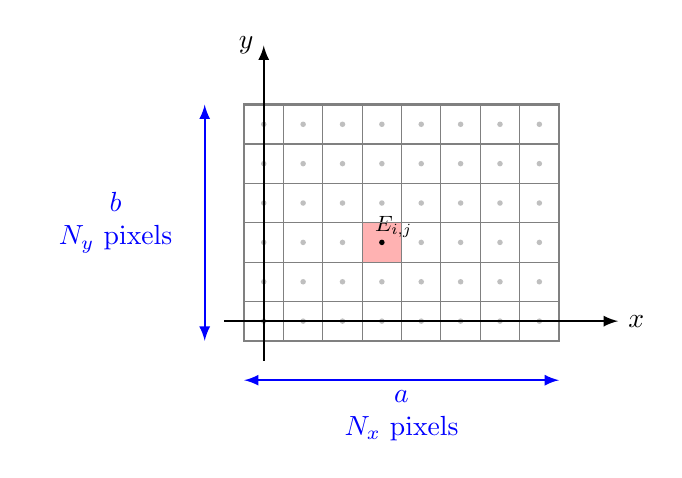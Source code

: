 \begin{tikzpicture}[scale=0.5]

\tikzstyle{arrow} = [->,>=latex,thick]

\foreach \i in {0,...,7}{
  \foreach \j in {0,...,5}{
    \fill[gray!50] (\i+0.5,\j+0.5) circle (2pt);
  }
}
\fill[red!30] (3,2) rectangle ++(1,1);
\fill (3.5,2.5) circle (2pt);
\node[scale=0.8] at (3.8,2.9) {$E_{i,j}$};

\draw[gray, thick] (0,0) rectangle (8,6);
\draw[gray, step=1] (0,0) grid (8,6);


\draw[arrow] (-0.5,0.5)--++(10,0) node[right]{$x$};
\draw[arrow] (0.5,-0.5)--++(0,8) node[left]{$y$};

\draw[arrow,<->,blue] (0,-1) -- ++(8,0) node[midway,below,text width=4cm,align=center]{$a$ \\ $N_x$ pixels};
\draw[arrow,<->,blue] (-1,0) -- ++(0,6) node[midway,left,text width=2cm,align=center]{$b$ \\ $N_y$ pixels};


\end{tikzpicture}
